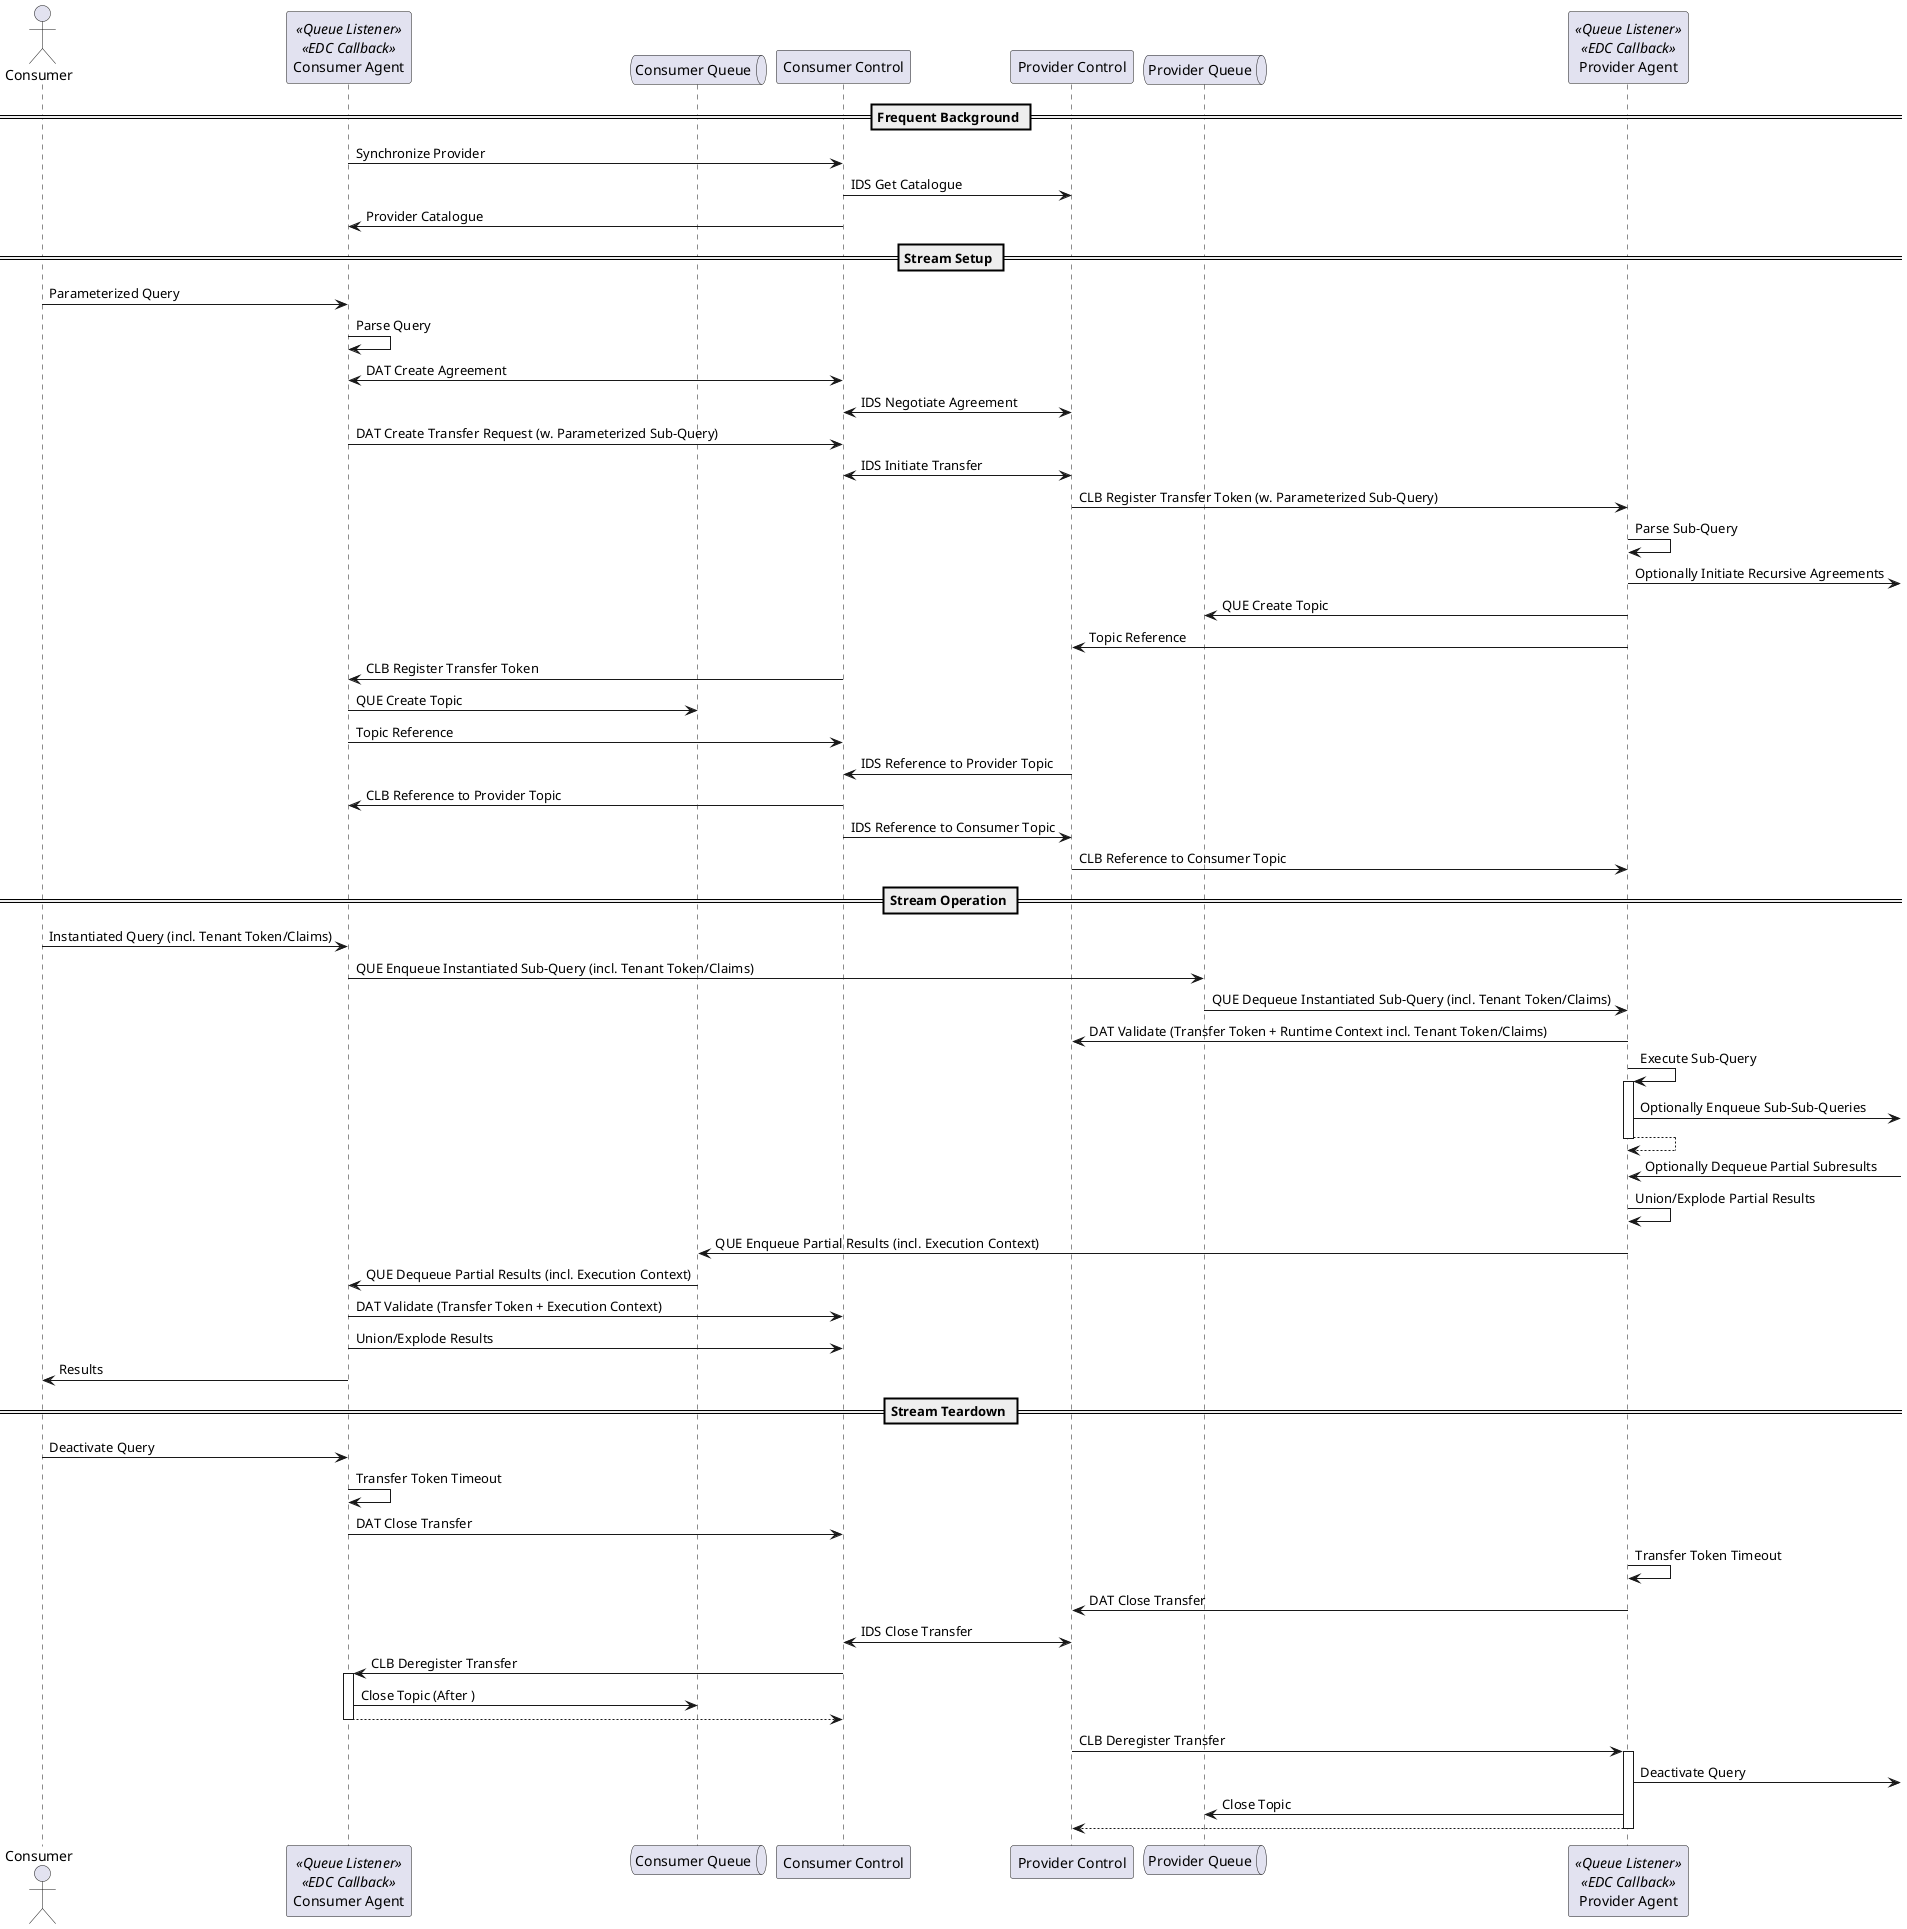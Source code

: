 @startuml

actor "Consumer" as C
participant "Consumer Agent" as CA <<Queue Listener>> <<EDC Callback>>
queue "Consumer Queue" as CQ
participant "Consumer Control" as CC
participant "Provider Control" as PC
queue "Provider Queue" as PQ
participant "Provider Agent" as PA <<Queue Listener>> <<EDC Callback>>

== Frequent Background ==

CA -> CC : Synchronize Provider
CC -> PC : IDS Get Catalogue
CC -> CA : Provider Catalogue

== Stream Setup ==

C -> CA : Parameterized Query
CA -> CA : Parse Query
CA <-> CC : DAT Create Agreement
CC <-> PC : IDS Negotiate Agreement
CA -> CC : DAT Create Transfer Request (w. Parameterized Sub-Query)
CC<-> PC : IDS Initiate Transfer
PC -> PA : CLB Register Transfer Token (w. Parameterized Sub-Query)
PA -> PA : Parse Sub-Query
PA ->] : Optionally Initiate Recursive Agreements
PA -> PQ : QUE Create Topic
PA -> PC : Topic Reference
CC -> CA : CLB Register Transfer Token
CA -> CQ : QUE Create Topic
CA -> CC : Topic Reference
PC -> CC : IDS Reference to Provider Topic
CC -> CA : CLB Reference to Provider Topic
CC -> PC : IDS Reference to Consumer Topic
PC -> PA : CLB Reference to Consumer Topic

== Stream Operation ==

C -> CA : Instantiated Query (incl. Tenant Token/Claims)
CA -> PQ : QUE Enqueue Instantiated Sub-Query (incl. Tenant Token/Claims) 
PQ -> PA : QUE Dequeue Instantiated Sub-Query (incl. Tenant Token/Claims)
PA -> PC : DAT Validate (Transfer Token + Runtime Context incl. Tenant Token/Claims)
PA -> PA ++ : Execute Sub-Query
PA ->] : Optionally Enqueue Sub-Sub-Queries 
return
PA <-] : Optionally Dequeue Partial Subresults
PA -> PA : Union/Explode Partial Results
PA -> CQ : QUE Enqueue Partial Results (incl. Execution Context)
CQ -> CA : QUE Dequeue Partial Results (incl. Execution Context)
CA -> CC : DAT Validate (Transfer Token + Execution Context)
CA -> CC : Union/Explode Results
CA -> C : Results

== Stream Teardown ==

C -> CA : Deactivate Query
CA -> CA : Transfer Token Timeout
CA -> CC: DAT Close Transfer
PA -> PA : Transfer Token Timeout
PA -> PC: DAT Close Transfer
CC <-> PC: IDS Close Transfer
CC -> CA ++: CLB Deregister Transfer
CA -> CQ : Close Topic (After )
return
PC -> PA ++: CLB Deregister Transfer
PA ->]: Deactivate Query
PA -> PQ : Close Topic
return
@enduml